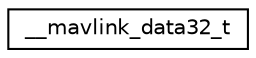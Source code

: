 digraph "Graphical Class Hierarchy"
{
 // INTERACTIVE_SVG=YES
  edge [fontname="Helvetica",fontsize="10",labelfontname="Helvetica",labelfontsize="10"];
  node [fontname="Helvetica",fontsize="10",shape=record];
  rankdir="LR";
  Node1 [label="__mavlink_data32_t",height=0.2,width=0.4,color="black", fillcolor="white", style="filled",URL="$struct____mavlink__data32__t.html"];
}
